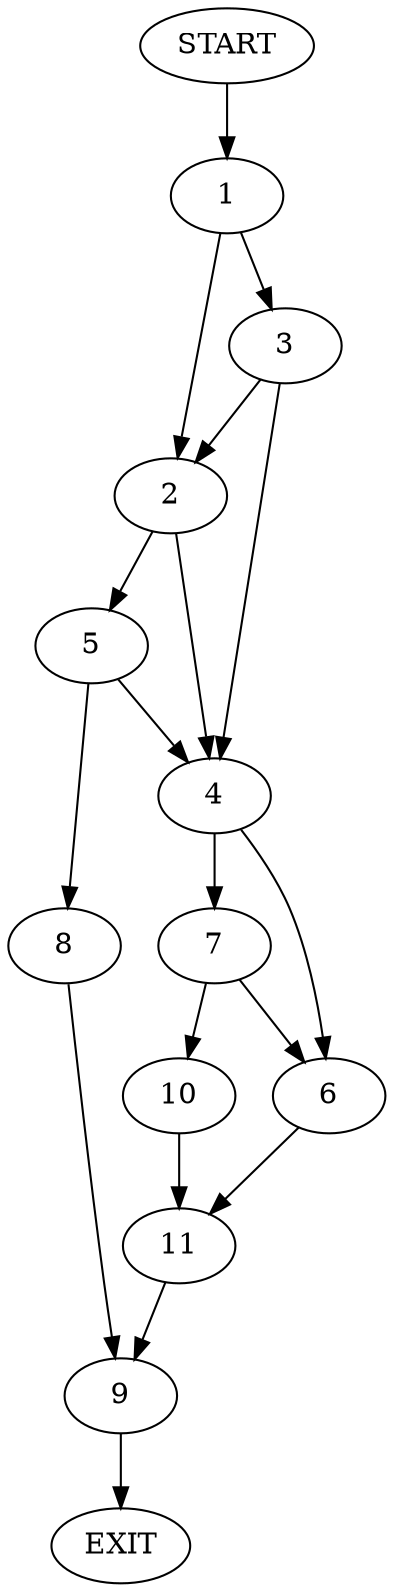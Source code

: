 digraph {
0 [label="START"]
12 [label="EXIT"]
0 -> 1
1 -> 2
1 -> 3
3 -> 2
3 -> 4
2 -> 5
2 -> 4
4 -> 6
4 -> 7
5 -> 4
5 -> 8
8 -> 9
9 -> 12
7 -> 6
7 -> 10
6 -> 11
10 -> 11
11 -> 9
}
